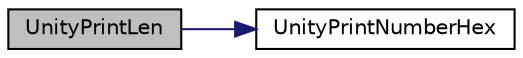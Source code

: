 digraph "UnityPrintLen"
{
 // LATEX_PDF_SIZE
  edge [fontname="Helvetica",fontsize="10",labelfontname="Helvetica",labelfontsize="10"];
  node [fontname="Helvetica",fontsize="10",shape=record];
  rankdir="LR";
  Node1 [label="UnityPrintLen",height=0.2,width=0.4,color="black", fillcolor="grey75", style="filled", fontcolor="black",tooltip=" "];
  Node1 -> Node2 [color="midnightblue",fontsize="10",style="solid",fontname="Helvetica"];
  Node2 [label="UnityPrintNumberHex",height=0.2,width=0.4,color="black", fillcolor="white", style="filled",URL="$df/dc8/a00122.html#ab5636c2c3e2d5ff0d89461e2323aa469",tooltip=" "];
}

